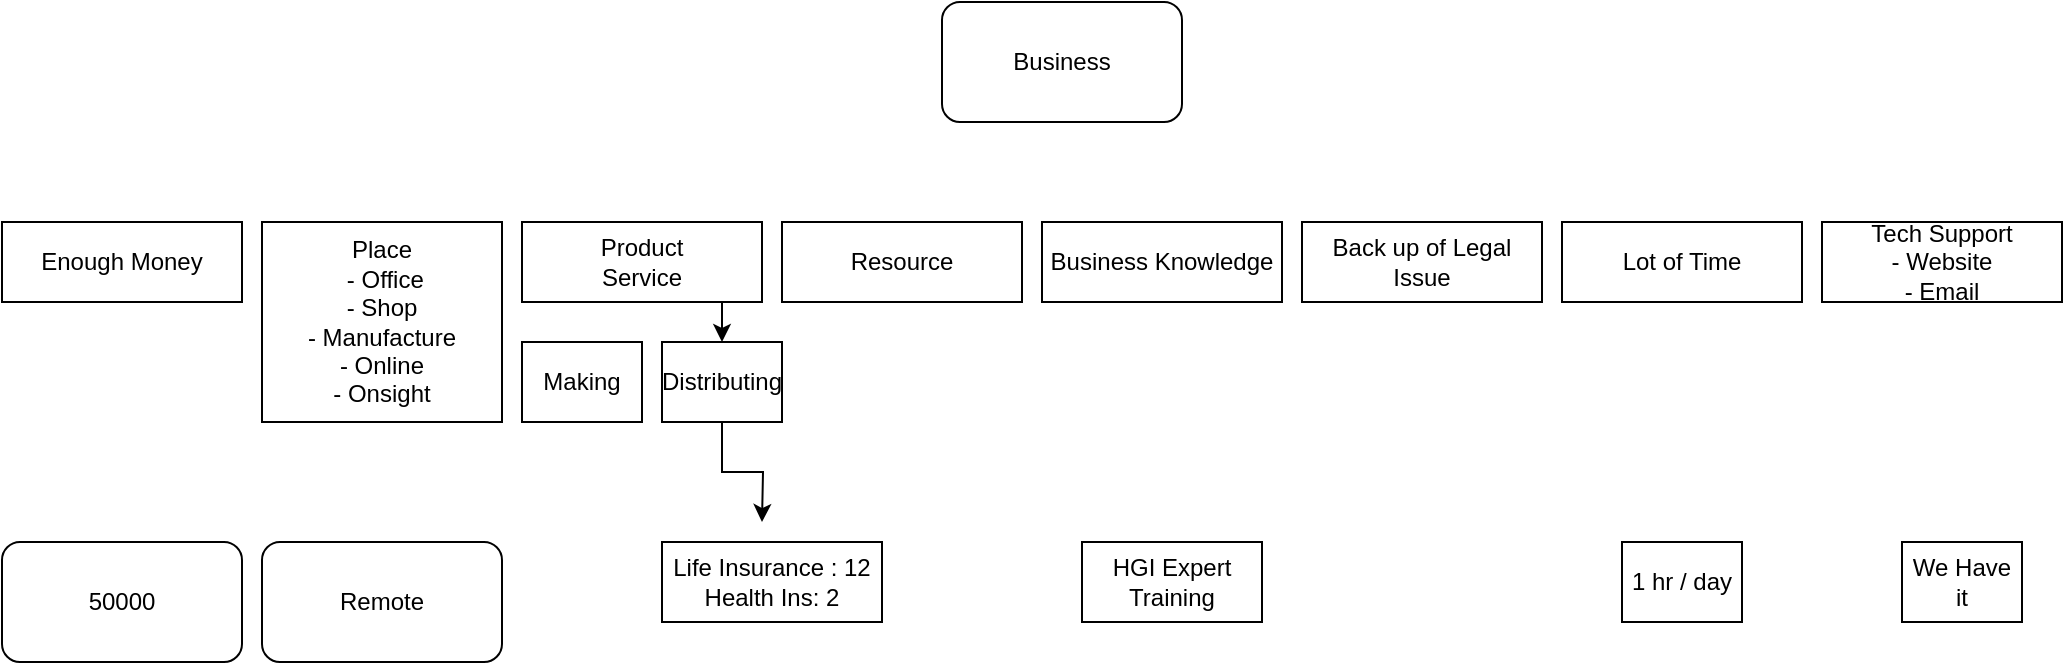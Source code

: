 <mxfile version="22.0.0" type="device">
  <diagram name="Page-1" id="v9hgoGjNoqC3Z9nIv8fU">
    <mxGraphModel dx="2074" dy="1267" grid="1" gridSize="10" guides="1" tooltips="1" connect="1" arrows="1" fold="1" page="1" pageScale="1" pageWidth="850" pageHeight="1100" math="0" shadow="0">
      <root>
        <mxCell id="0" />
        <mxCell id="1" parent="0" />
        <mxCell id="wcgZUPxSyEPz92GEohTO-1" value="Business" style="rounded=1;whiteSpace=wrap;html=1;" vertex="1" parent="1">
          <mxGeometry x="470" y="10" width="120" height="60" as="geometry" />
        </mxCell>
        <mxCell id="wcgZUPxSyEPz92GEohTO-2" value="Enough Money" style="rounded=0;whiteSpace=wrap;html=1;" vertex="1" parent="1">
          <mxGeometry y="120" width="120" height="40" as="geometry" />
        </mxCell>
        <mxCell id="wcgZUPxSyEPz92GEohTO-3" value="Business Knowledge" style="rounded=0;whiteSpace=wrap;html=1;" vertex="1" parent="1">
          <mxGeometry x="520" y="120" width="120" height="40" as="geometry" />
        </mxCell>
        <mxCell id="wcgZUPxSyEPz92GEohTO-4" value="Resource" style="rounded=0;whiteSpace=wrap;html=1;" vertex="1" parent="1">
          <mxGeometry x="390" y="120" width="120" height="40" as="geometry" />
        </mxCell>
        <mxCell id="wcgZUPxSyEPz92GEohTO-15" style="edgeStyle=orthogonalEdgeStyle;rounded=0;orthogonalLoop=1;jettySize=auto;html=1;exitX=0.75;exitY=1;exitDx=0;exitDy=0;entryX=0.5;entryY=0;entryDx=0;entryDy=0;" edge="1" parent="1" source="wcgZUPxSyEPz92GEohTO-5" target="wcgZUPxSyEPz92GEohTO-14">
          <mxGeometry relative="1" as="geometry" />
        </mxCell>
        <mxCell id="wcgZUPxSyEPz92GEohTO-5" value="Product&lt;br&gt;Service" style="rounded=0;whiteSpace=wrap;html=1;" vertex="1" parent="1">
          <mxGeometry x="260" y="120" width="120" height="40" as="geometry" />
        </mxCell>
        <mxCell id="wcgZUPxSyEPz92GEohTO-6" value="Place&lt;br&gt;&amp;nbsp;- Office&lt;br&gt;- Shop&lt;br&gt;- Manufacture&lt;br&gt;- Online&lt;br&gt;- Onsight" style="rounded=0;whiteSpace=wrap;html=1;" vertex="1" parent="1">
          <mxGeometry x="130" y="120" width="120" height="100" as="geometry" />
        </mxCell>
        <mxCell id="wcgZUPxSyEPz92GEohTO-7" value="Back up of Legal Issue" style="rounded=0;whiteSpace=wrap;html=1;" vertex="1" parent="1">
          <mxGeometry x="650" y="120" width="120" height="40" as="geometry" />
        </mxCell>
        <mxCell id="wcgZUPxSyEPz92GEohTO-8" value="Lot of Time" style="rounded=0;whiteSpace=wrap;html=1;" vertex="1" parent="1">
          <mxGeometry x="780" y="120" width="120" height="40" as="geometry" />
        </mxCell>
        <mxCell id="wcgZUPxSyEPz92GEohTO-9" value="50000" style="rounded=1;whiteSpace=wrap;html=1;" vertex="1" parent="1">
          <mxGeometry y="280" width="120" height="60" as="geometry" />
        </mxCell>
        <mxCell id="wcgZUPxSyEPz92GEohTO-10" value="Remote" style="rounded=1;whiteSpace=wrap;html=1;" vertex="1" parent="1">
          <mxGeometry x="130" y="280" width="120" height="60" as="geometry" />
        </mxCell>
        <mxCell id="wcgZUPxSyEPz92GEohTO-11" value="Tech Support&lt;br&gt;- Website&lt;br&gt;- Email" style="rounded=0;whiteSpace=wrap;html=1;" vertex="1" parent="1">
          <mxGeometry x="910" y="120" width="120" height="40" as="geometry" />
        </mxCell>
        <mxCell id="wcgZUPxSyEPz92GEohTO-12" value="Life Insurance : 12&lt;br&gt;Health Ins: 2" style="rounded=0;whiteSpace=wrap;html=1;" vertex="1" parent="1">
          <mxGeometry x="330" y="280" width="110" height="40" as="geometry" />
        </mxCell>
        <mxCell id="wcgZUPxSyEPz92GEohTO-13" value="Making" style="rounded=0;whiteSpace=wrap;html=1;" vertex="1" parent="1">
          <mxGeometry x="260" y="180" width="60" height="40" as="geometry" />
        </mxCell>
        <mxCell id="wcgZUPxSyEPz92GEohTO-16" style="edgeStyle=orthogonalEdgeStyle;rounded=0;orthogonalLoop=1;jettySize=auto;html=1;" edge="1" parent="1" source="wcgZUPxSyEPz92GEohTO-14">
          <mxGeometry relative="1" as="geometry">
            <mxPoint x="380" y="270" as="targetPoint" />
          </mxGeometry>
        </mxCell>
        <mxCell id="wcgZUPxSyEPz92GEohTO-14" value="Distributing" style="rounded=0;whiteSpace=wrap;html=1;" vertex="1" parent="1">
          <mxGeometry x="330" y="180" width="60" height="40" as="geometry" />
        </mxCell>
        <mxCell id="wcgZUPxSyEPz92GEohTO-17" value="HGI Expert&lt;br&gt;Training" style="rounded=0;whiteSpace=wrap;html=1;" vertex="1" parent="1">
          <mxGeometry x="540" y="280" width="90" height="40" as="geometry" />
        </mxCell>
        <mxCell id="wcgZUPxSyEPz92GEohTO-20" value="1 hr / day" style="rounded=0;whiteSpace=wrap;html=1;" vertex="1" parent="1">
          <mxGeometry x="810" y="280" width="60" height="40" as="geometry" />
        </mxCell>
        <mxCell id="wcgZUPxSyEPz92GEohTO-21" value="We Have it" style="rounded=0;whiteSpace=wrap;html=1;" vertex="1" parent="1">
          <mxGeometry x="950" y="280" width="60" height="40" as="geometry" />
        </mxCell>
      </root>
    </mxGraphModel>
  </diagram>
</mxfile>

